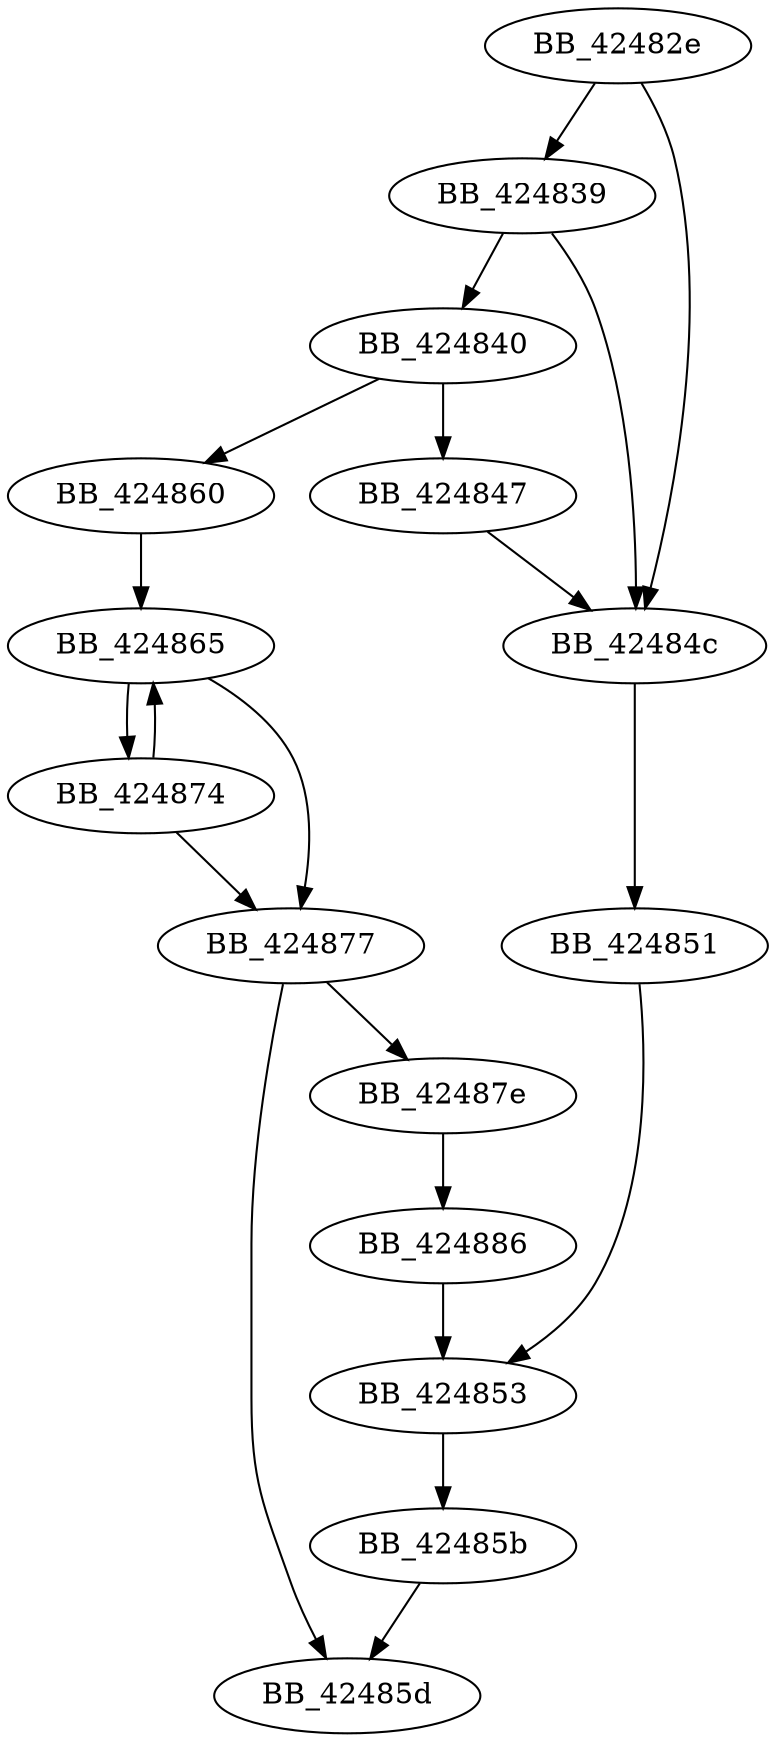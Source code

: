 DiGraph _wcscpy_s{
BB_42482e->BB_424839
BB_42482e->BB_42484c
BB_424839->BB_424840
BB_424839->BB_42484c
BB_424840->BB_424847
BB_424840->BB_424860
BB_424847->BB_42484c
BB_42484c->BB_424851
BB_424851->BB_424853
BB_424853->BB_42485b
BB_42485b->BB_42485d
BB_424860->BB_424865
BB_424865->BB_424874
BB_424865->BB_424877
BB_424874->BB_424865
BB_424874->BB_424877
BB_424877->BB_42485d
BB_424877->BB_42487e
BB_42487e->BB_424886
BB_424886->BB_424853
}

